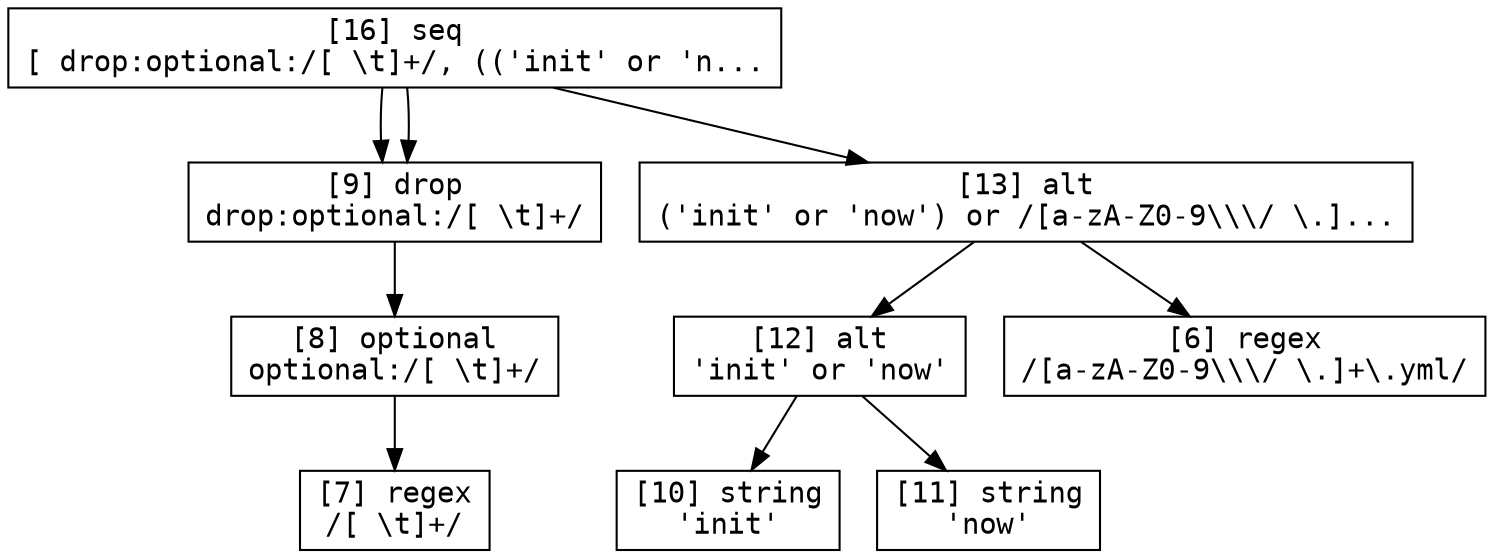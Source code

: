 digraph packrattle {
  node [fontname=Courier];

  "16" -> "9";
  "9" -> "8";
  "8" -> "7";
  "16" -> "13";
  "13" -> "12";
  "12" -> "10";
  "12" -> "11";
  "13" -> "6";
  "16" -> "9";

  "16" [label="[16] seq\n[ drop:optional:/[ \\t]+/, (('init' or 'n...", shape=rect];
  "9" [label="[9] drop\ndrop:optional:/[ \\t]+/", shape=rect];
  "8" [label="[8] optional\noptional:/[ \\t]+/", shape=rect];
  "7" [label="[7] regex\n/[ \\t]+/", shape=rect];
  "13" [label="[13] alt\n('init' or 'now') or /[a-zA-Z0-9\\\\\\/ \\.]...", shape=rect];
  "12" [label="[12] alt\n'init' or 'now'", shape=rect];
  "10" [label="[10] string\n'init'", shape=rect];
  "11" [label="[11] string\n'now'", shape=rect];
  "6" [label="[6] regex\n/[a-zA-Z0-9\\\\\\/ \\.]+\\.yml/", shape=rect];
}
